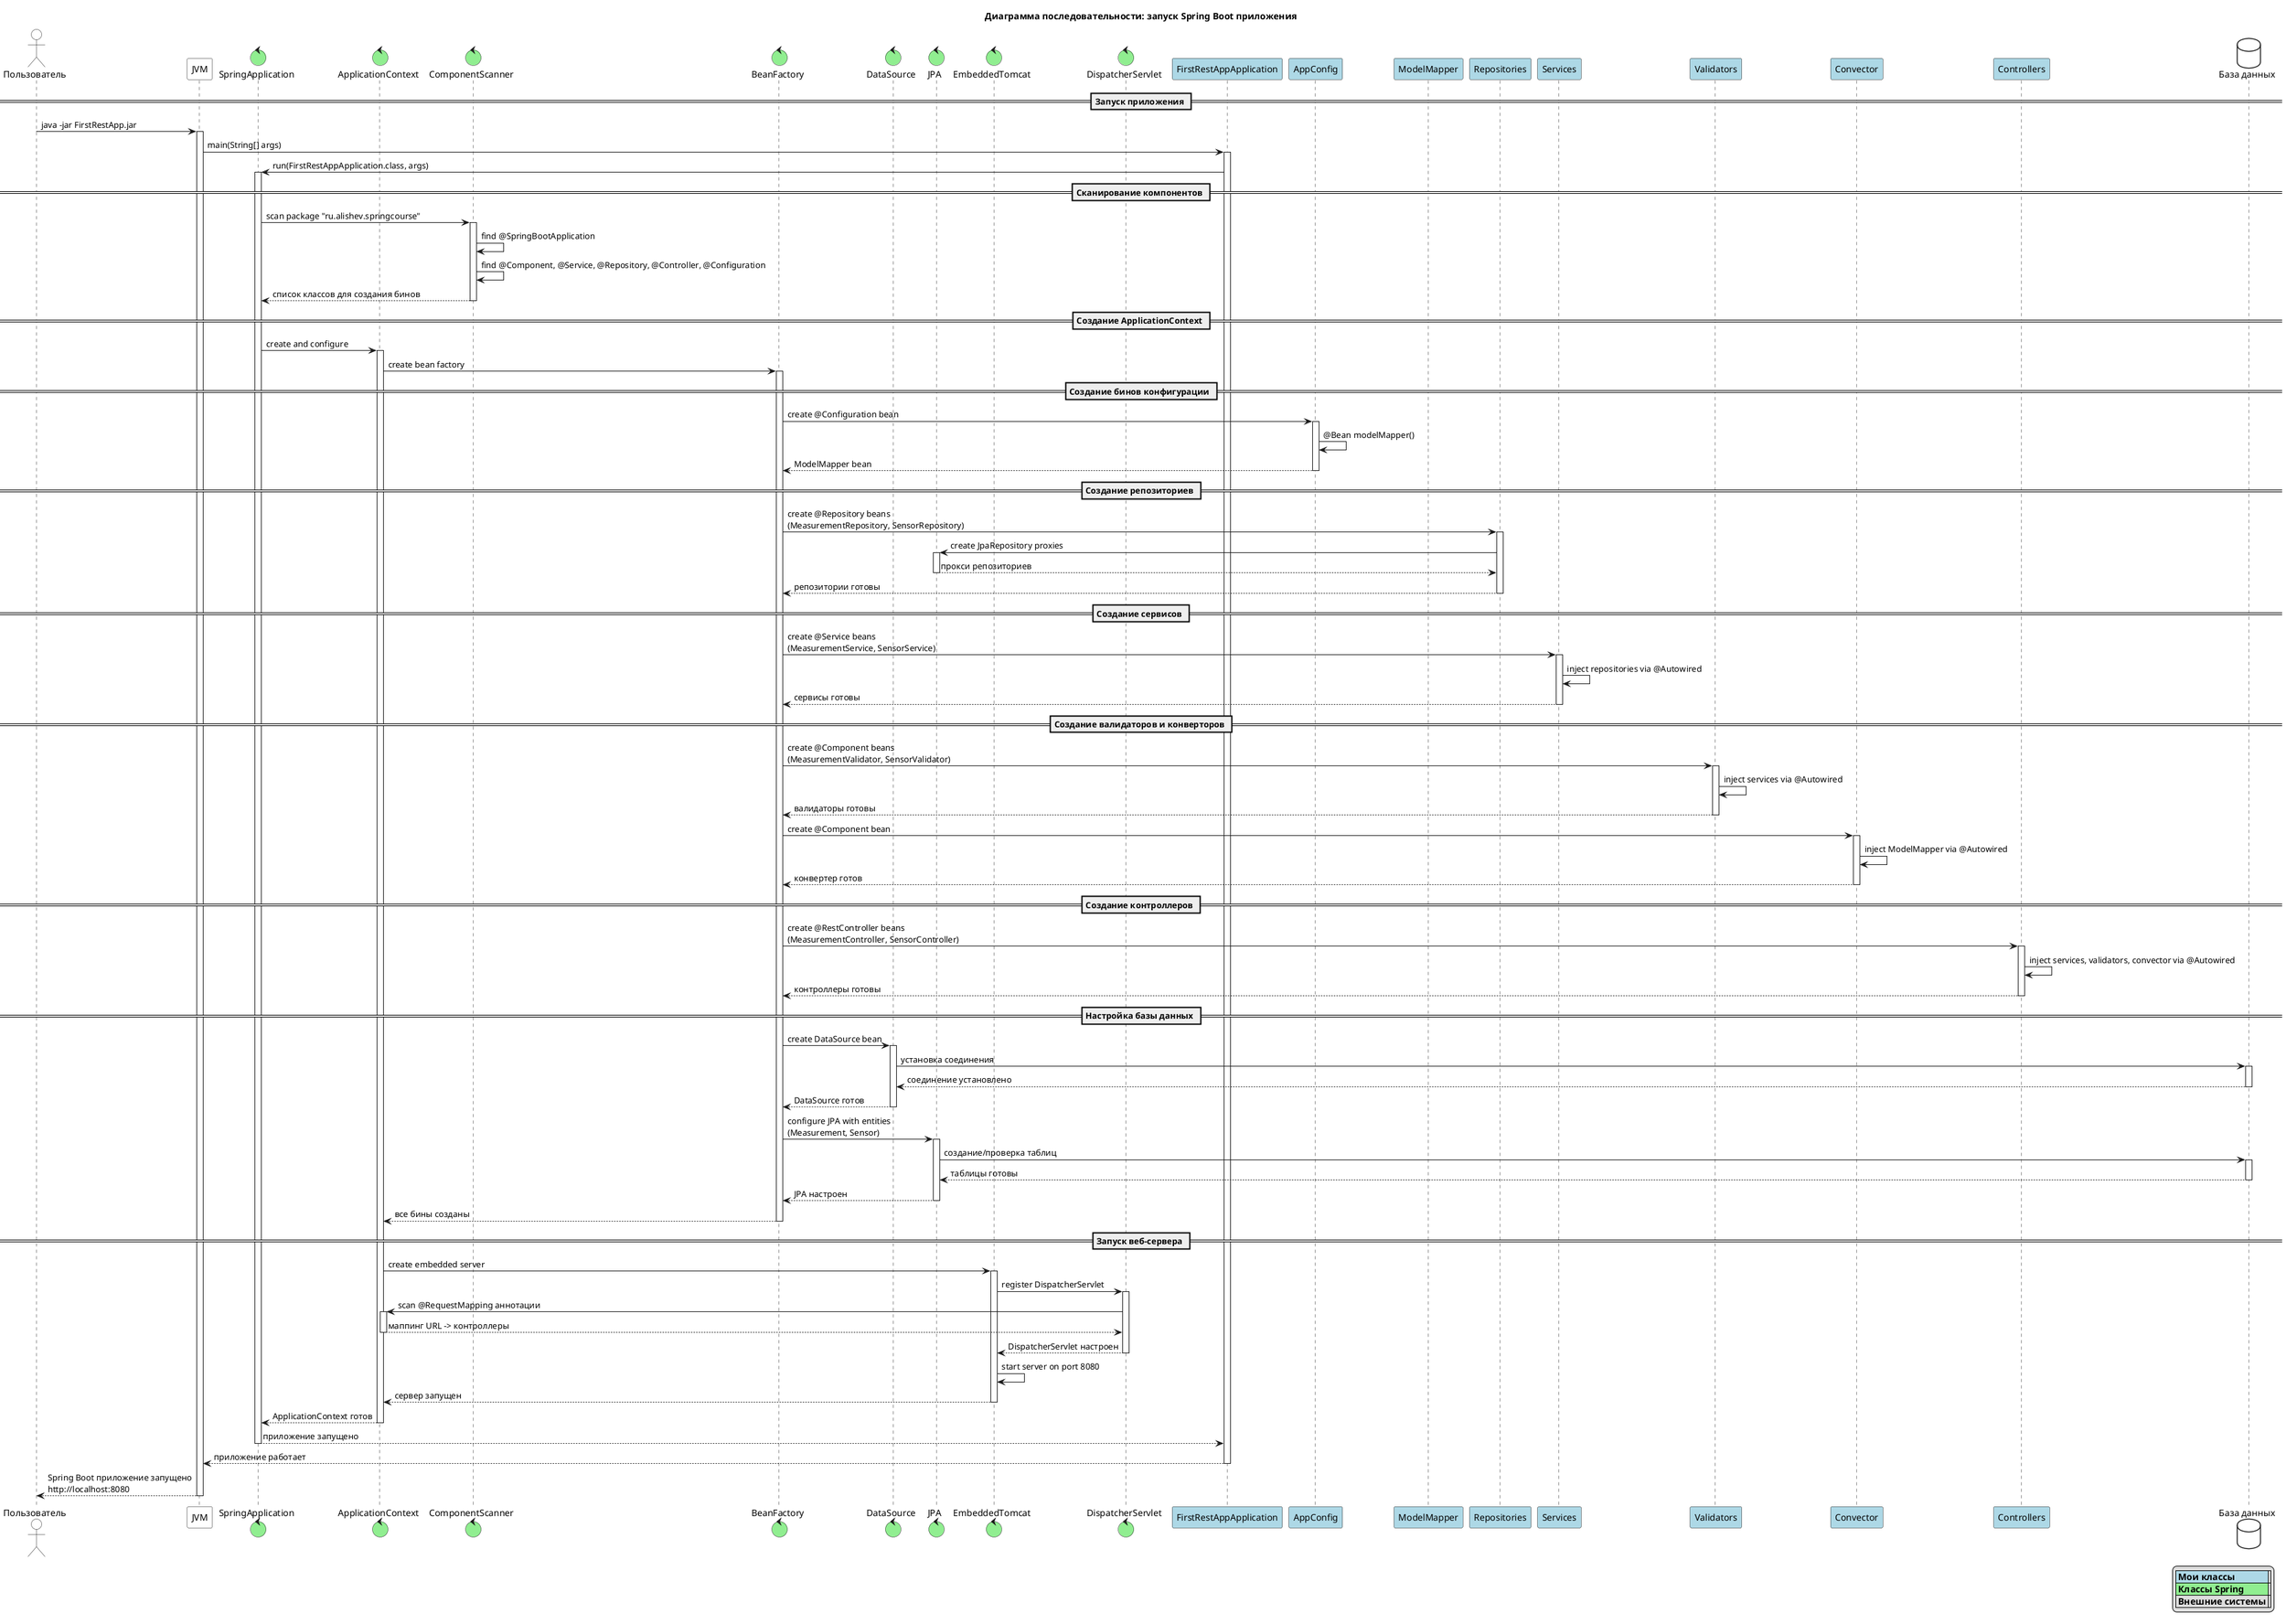 @startuml
title Диаграмма последовательности: запуск Spring Boot приложения

skinparam ParticipantBackgroundColor #LightBlue
skinparam ActorBackgroundColor #White
skinparam ControlBackgroundColor #LightGreen
skinparam DatabaseBackgroundColor #White

actor "Пользователь" as User #White
participant "JVM" as JVM #White
control "SpringApplication" as SpringApp #LightGreen
control "ApplicationContext" as AppContext #LightGreen
control "ComponentScanner" as ComponentScanner #LightGreen
control "BeanFactory" as BeanFactory #LightGreen
control "DataSource" as DataSource #LightGreen
control "JPA" as JPA #LightGreen
control "EmbeddedTomcat" as Tomcat #LightGreen
control "DispatcherServlet" as Dispatcher #LightGreen
participant "FirstRestAppApplication" as MainApp #LightBlue
participant "AppConfig" as AppConfig #LightBlue
participant "ModelMapper" as ModelMapper #LightBlue
participant "Repositories" as Repositories #LightBlue
participant "Services" as Services #LightBlue
participant "Validators" as Validators #LightBlue
participant "Convector" as Convector #LightBlue
participant "Controllers" as Controllers #LightBlue
database "База данных" as Database #White

== Запуск приложения ==

User -> JVM: java -jar FirstRestApp.jar
activate JVM

JVM -> MainApp: main(String[] args)
activate MainApp

MainApp -> SpringApp: run(FirstRestAppApplication.class, args)
activate SpringApp

== Сканирование компонентов ==

SpringApp -> ComponentScanner: scan package "ru.alishev.springcourse"
activate ComponentScanner

ComponentScanner -> ComponentScanner: find @SpringBootApplication
ComponentScanner -> ComponentScanner: find @Component, @Service, @Repository, @Controller, @Configuration

ComponentScanner --> SpringApp: список классов для создания бинов
deactivate ComponentScanner

== Создание ApplicationContext ==

SpringApp -> AppContext: create and configure
activate AppContext

AppContext -> BeanFactory: create bean factory
activate BeanFactory

== Создание бинов конфигурации ==

BeanFactory -> AppConfig: create @Configuration bean
activate AppConfig

AppConfig -> AppConfig: @Bean modelMapper()
AppConfig --> BeanFactory: ModelMapper bean
deactivate AppConfig

== Создание репозиториев ==

BeanFactory -> Repositories: create @Repository beans\n(MeasurementRepository, SensorRepository)
activate Repositories

Repositories -> JPA: create JpaRepository proxies
activate JPA
JPA --> Repositories: прокси репозиториев
deactivate JPA

Repositories --> BeanFactory: репозитории готовы
deactivate Repositories

== Создание сервисов ==

BeanFactory -> Services: create @Service beans\n(MeasurementService, SensorService)
activate Services

Services -> Services: inject repositories via @Autowired
Services --> BeanFactory: сервисы готовы
deactivate Services

== Создание валидаторов и конверторов ==

BeanFactory -> Validators: create @Component beans\n(MeasurementValidator, SensorValidator)
activate Validators

Validators -> Validators: inject services via @Autowired
Validators --> BeanFactory: валидаторы готовы
deactivate Validators

BeanFactory -> Convector: create @Component bean
activate Convector

Convector -> Convector: inject ModelMapper via @Autowired
Convector --> BeanFactory: конвертер готов
deactivate Convector

== Создание контроллеров ==

BeanFactory -> Controllers: create @RestController beans\n(MeasurementController, SensorController)
activate Controllers

Controllers -> Controllers: inject services, validators, convector via @Autowired
Controllers --> BeanFactory: контроллеры готовы
deactivate Controllers

== Настройка базы данных ==

BeanFactory -> DataSource: create DataSource bean
activate DataSource

DataSource -> Database: установка соединения
activate Database
Database --> DataSource: соединение установлено
deactivate Database

DataSource --> BeanFactory: DataSource готов
deactivate DataSource

BeanFactory -> JPA: configure JPA with entities\n(Measurement, Sensor)
activate JPA

JPA -> Database: создание/проверка таблиц
activate Database
Database --> JPA: таблицы готовы
deactivate Database

JPA --> BeanFactory: JPA настроен
deactivate JPA

BeanFactory --> AppContext: все бины созданы
deactivate BeanFactory

== Запуск веб-сервера ==

AppContext -> Tomcat: create embedded server
activate Tomcat

Tomcat -> Dispatcher: register DispatcherServlet
activate Dispatcher

Dispatcher -> AppContext: scan @RequestMapping аннотации
activate AppContext
AppContext --> Dispatcher: маппинг URL -> контроллеры
deactivate AppContext

Dispatcher --> Tomcat: DispatcherServlet настроен
deactivate Dispatcher

Tomcat -> Tomcat: start server on port 8080
Tomcat --> AppContext: сервер запущен
deactivate Tomcat

AppContext --> SpringApp: ApplicationContext готов
deactivate AppContext

SpringApp --> MainApp: приложение запущено
deactivate SpringApp

MainApp --> JVM: приложение работает
deactivate MainApp

JVM --> User: Spring Boot приложение запущено\nhttp://localhost:8080
deactivate JVM


legend right
  |<#LightBlue> **Мои классы** | |
  |<#LightGreen> **Классы Spring** | |
  | **Внешние системы** | |
end legend

@enduml
